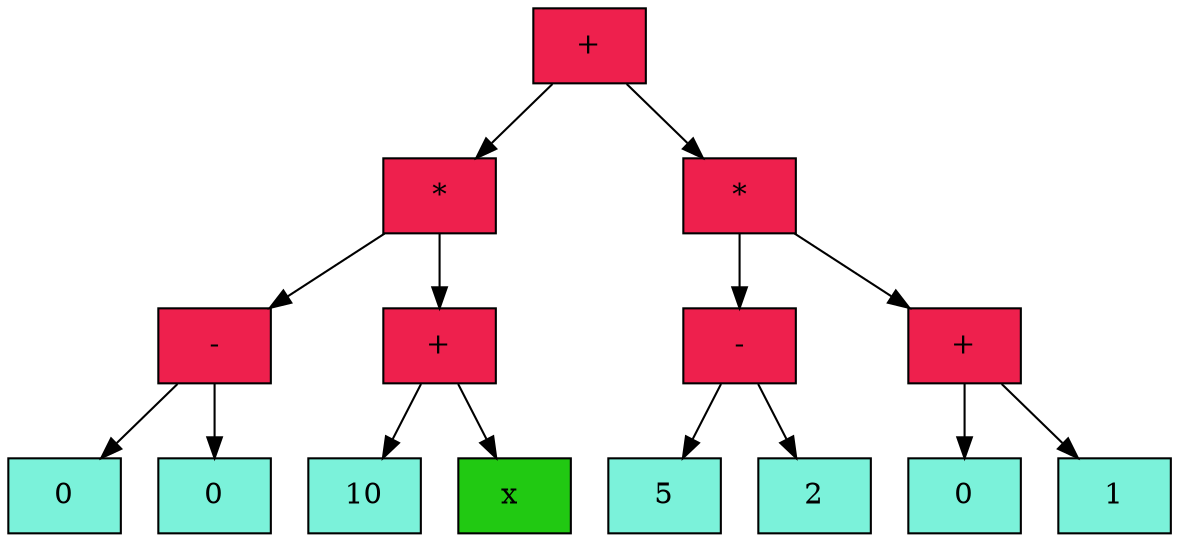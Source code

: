 digraph DotGraph
{
    Node1 [shape="box", color="black", fontcolor="black", fillcolor="#EE204D", style="filled", weight="1", label=" + "];
    Node3 [shape="box", color="black", fontcolor="black", fillcolor="#EE204D", style="filled", weight="1", label=" * "];
    Node7 [shape="box", color="black", fontcolor="black", fillcolor="#EE204D", style="filled", weight="1", label=" - "];
    Node15 [shape="box", color="black", fontcolor="black", fillcolor="#7BF2DA", style="filled", weight="1", label="0"];
    Node7 -> Node15 [color="black", style="solid", weight="1", label=""];
    Node16 [shape="box", color="black", fontcolor="black", fillcolor="#7BF2DA", style="filled", weight="1", label="0"];
    Node7 -> Node16 [color="black", style="solid", weight="1", label=""];
    Node3 -> Node7 [color="black", style="solid", weight="1", label=""];
    Node8 [shape="box", color="black", fontcolor="black", fillcolor="#EE204D", style="filled", weight="1", label=" + "];
    Node17 [shape="box", color="black", fontcolor="black", fillcolor="#7BF2DA", style="filled", weight="1", label="10"];
    Node8 -> Node17 [color="black", style="solid", weight="1", label=""];
    Node18 [shape="box", color="black", fontcolor="black", fillcolor="#21C912", style="filled", weight="1", label="x "];
    Node8 -> Node18 [color="black", style="solid", weight="1", label=""];
    Node3 -> Node8 [color="black", style="solid", weight="1", label=""];
    Node1 -> Node3 [color="black", style="solid", weight="1", label=""];
    Node4 [shape="box", color="black", fontcolor="black", fillcolor="#EE204D", style="filled", weight="1", label=" * "];
    Node9 [shape="box", color="black", fontcolor="black", fillcolor="#EE204D", style="filled", weight="1", label=" - "];
    Node19 [shape="box", color="black", fontcolor="black", fillcolor="#7BF2DA", style="filled", weight="1", label="5"];
    Node9 -> Node19 [color="black", style="solid", weight="1", label=""];
    Node20 [shape="box", color="black", fontcolor="black", fillcolor="#7BF2DA", style="filled", weight="1", label="2"];
    Node9 -> Node20 [color="black", style="solid", weight="1", label=""];
    Node4 -> Node9 [color="black", style="solid", weight="1", label=""];
    Node10 [shape="box", color="black", fontcolor="black", fillcolor="#EE204D", style="filled", weight="1", label=" + "];
    Node21 [shape="box", color="black", fontcolor="black", fillcolor="#7BF2DA", style="filled", weight="1", label="0"];
    Node10 -> Node21 [color="black", style="solid", weight="1", label=""];
    Node22 [shape="box", color="black", fontcolor="black", fillcolor="#7BF2DA", style="filled", weight="1", label="1"];
    Node10 -> Node22 [color="black", style="solid", weight="1", label=""];
    Node4 -> Node10 [color="black", style="solid", weight="1", label=""];
    Node1 -> Node4 [color="black", style="solid", weight="1", label=""];
}
